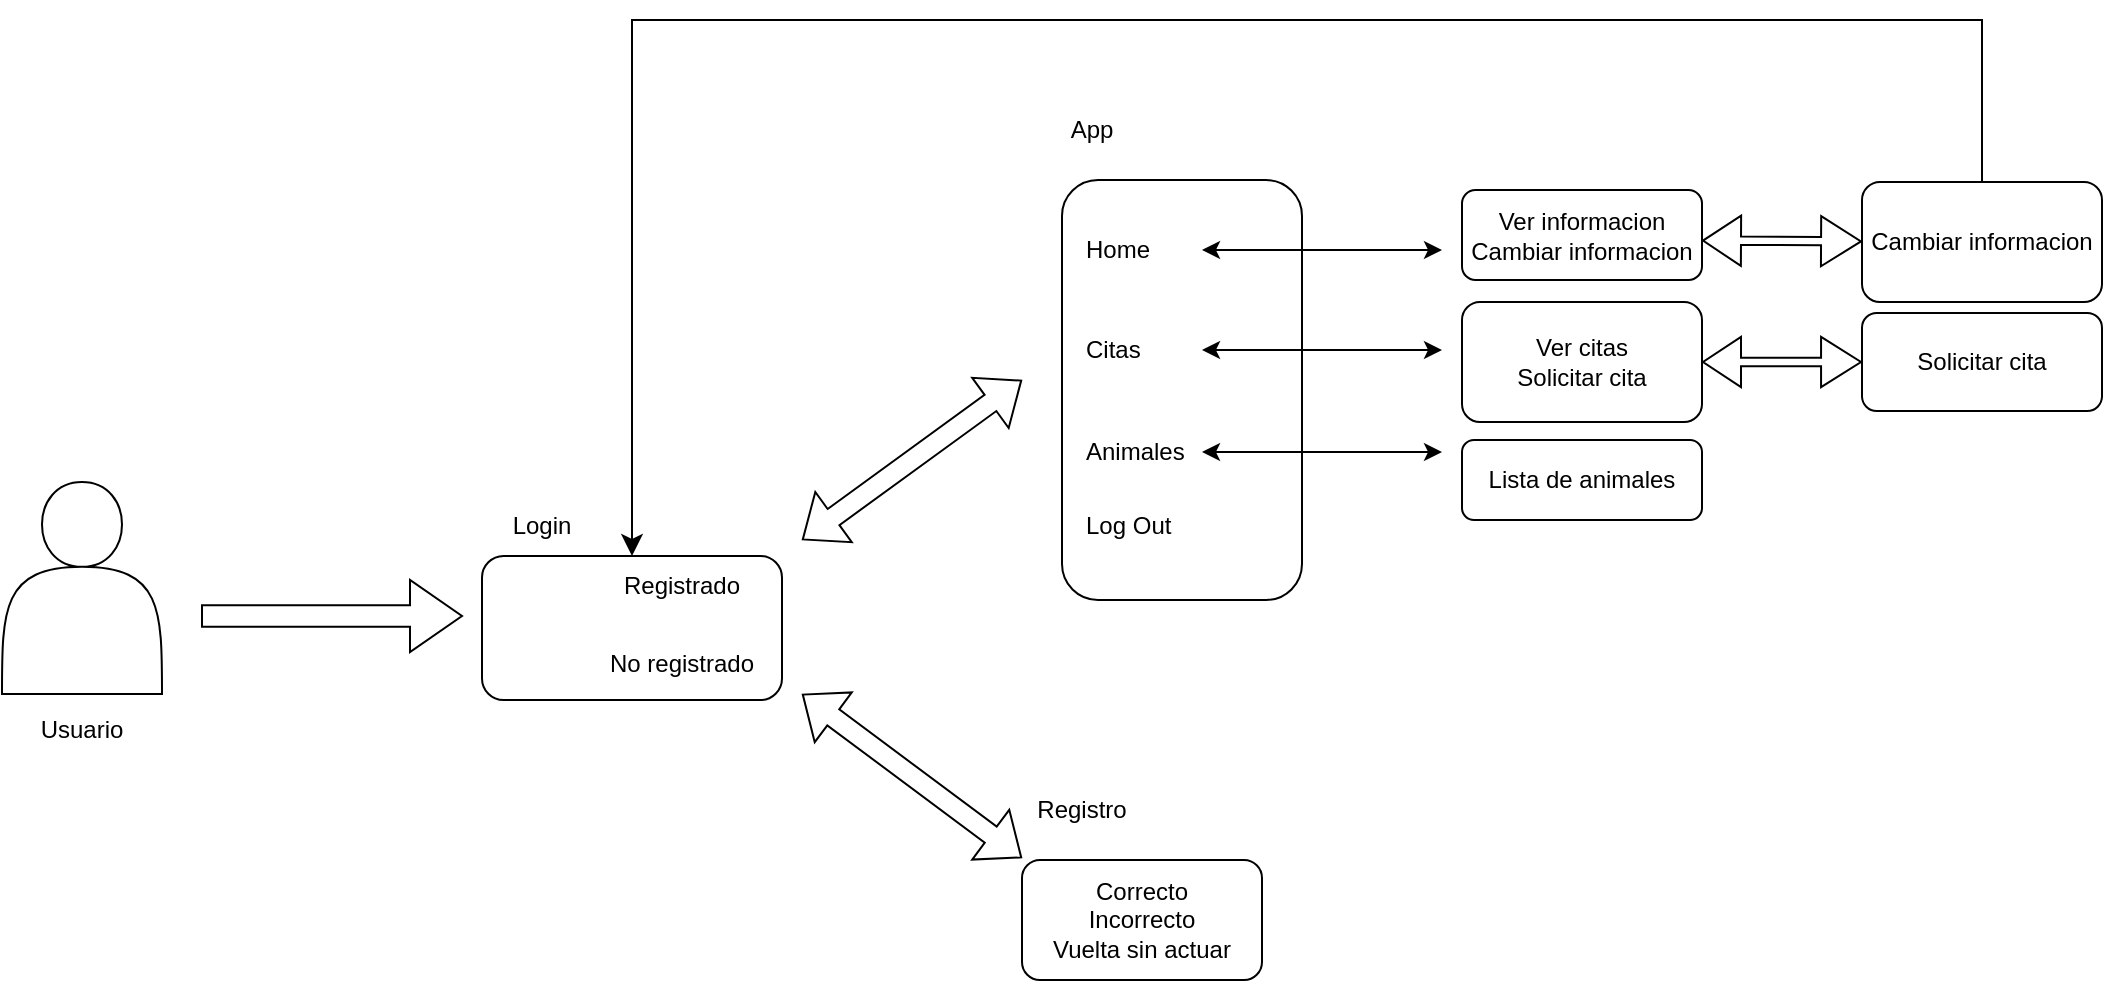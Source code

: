 <mxfile version="26.1.1">
  <diagram name="Página-1" id="QNGv3FQ6Tv-FmEkVCdZH">
    <mxGraphModel dx="1430" dy="825" grid="0" gridSize="10" guides="1" tooltips="1" connect="1" arrows="1" fold="1" page="0" pageScale="1" pageWidth="1169" pageHeight="827" math="0" shadow="0">
      <root>
        <mxCell id="0" />
        <mxCell id="1" parent="0" />
        <mxCell id="Imak_n_gy1CgfiSC1ntB-5" value="" style="shape=actor;whiteSpace=wrap;html=1;" vertex="1" parent="1">
          <mxGeometry x="40" y="331" width="80" height="106" as="geometry" />
        </mxCell>
        <mxCell id="Imak_n_gy1CgfiSC1ntB-6" value="" style="shape=singleArrow;whiteSpace=wrap;html=1;" vertex="1" parent="1">
          <mxGeometry x="140" y="380" width="130" height="36" as="geometry" />
        </mxCell>
        <mxCell id="Imak_n_gy1CgfiSC1ntB-8" value="" style="rounded=1;whiteSpace=wrap;html=1;" vertex="1" parent="1">
          <mxGeometry x="280" y="368" width="150" height="72" as="geometry" />
        </mxCell>
        <mxCell id="Imak_n_gy1CgfiSC1ntB-9" value="Login" style="text;html=1;align=center;verticalAlign=middle;whiteSpace=wrap;rounded=0;" vertex="1" parent="1">
          <mxGeometry x="280" y="338" width="60" height="30" as="geometry" />
        </mxCell>
        <mxCell id="Imak_n_gy1CgfiSC1ntB-10" value="" style="shape=flexArrow;endArrow=classic;startArrow=classic;html=1;rounded=0;" edge="1" parent="1">
          <mxGeometry width="100" height="100" relative="1" as="geometry">
            <mxPoint x="440" y="360" as="sourcePoint" />
            <mxPoint x="550" y="280" as="targetPoint" />
          </mxGeometry>
        </mxCell>
        <mxCell id="Imak_n_gy1CgfiSC1ntB-11" value="" style="shape=flexArrow;endArrow=classic;startArrow=classic;html=1;rounded=0;" edge="1" parent="1">
          <mxGeometry width="100" height="100" relative="1" as="geometry">
            <mxPoint x="440" y="437" as="sourcePoint" />
            <mxPoint x="550" y="519" as="targetPoint" />
          </mxGeometry>
        </mxCell>
        <mxCell id="Imak_n_gy1CgfiSC1ntB-12" value="Registrado" style="text;html=1;align=center;verticalAlign=middle;whiteSpace=wrap;rounded=0;" vertex="1" parent="1">
          <mxGeometry x="350" y="368" width="60" height="30" as="geometry" />
        </mxCell>
        <mxCell id="Imak_n_gy1CgfiSC1ntB-13" value="No registrado&lt;div&gt;&lt;br&gt;&lt;/div&gt;" style="text;html=1;align=center;verticalAlign=middle;whiteSpace=wrap;rounded=0;" vertex="1" parent="1">
          <mxGeometry x="340" y="414" width="80" height="30" as="geometry" />
        </mxCell>
        <mxCell id="Imak_n_gy1CgfiSC1ntB-14" value="Correcto&lt;div&gt;Incorrecto&lt;/div&gt;&lt;div&gt;Vuelta sin actuar&lt;/div&gt;" style="rounded=1;whiteSpace=wrap;html=1;" vertex="1" parent="1">
          <mxGeometry x="550" y="520" width="120" height="60" as="geometry" />
        </mxCell>
        <mxCell id="Imak_n_gy1CgfiSC1ntB-15" value="" style="rounded=1;whiteSpace=wrap;html=1;" vertex="1" parent="1">
          <mxGeometry x="570" y="180" width="120" height="210" as="geometry" />
        </mxCell>
        <mxCell id="Imak_n_gy1CgfiSC1ntB-16" value="App" style="text;html=1;align=center;verticalAlign=middle;whiteSpace=wrap;rounded=0;" vertex="1" parent="1">
          <mxGeometry x="555" y="140" width="60" height="30" as="geometry" />
        </mxCell>
        <mxCell id="Imak_n_gy1CgfiSC1ntB-17" value="Usuario" style="text;html=1;align=center;verticalAlign=middle;whiteSpace=wrap;rounded=0;" vertex="1" parent="1">
          <mxGeometry x="50" y="440" width="60" height="30" as="geometry" />
        </mxCell>
        <mxCell id="Imak_n_gy1CgfiSC1ntB-18" value="Registro" style="text;html=1;align=center;verticalAlign=middle;whiteSpace=wrap;rounded=0;" vertex="1" parent="1">
          <mxGeometry x="550" y="480" width="60" height="30" as="geometry" />
        </mxCell>
        <mxCell id="Imak_n_gy1CgfiSC1ntB-19" value="Home" style="text;html=1;align=left;verticalAlign=middle;whiteSpace=wrap;rounded=0;" vertex="1" parent="1">
          <mxGeometry x="580" y="200" width="60" height="30" as="geometry" />
        </mxCell>
        <mxCell id="Imak_n_gy1CgfiSC1ntB-20" value="Citas" style="text;html=1;align=left;verticalAlign=middle;whiteSpace=wrap;rounded=0;" vertex="1" parent="1">
          <mxGeometry x="580" y="250" width="60" height="30" as="geometry" />
        </mxCell>
        <mxCell id="Imak_n_gy1CgfiSC1ntB-21" value="Animales" style="text;html=1;align=left;verticalAlign=middle;whiteSpace=wrap;rounded=0;" vertex="1" parent="1">
          <mxGeometry x="580" y="301" width="60" height="30" as="geometry" />
        </mxCell>
        <mxCell id="Imak_n_gy1CgfiSC1ntB-27" value="" style="endArrow=classic;startArrow=classic;html=1;rounded=0;" edge="1" parent="1" source="Imak_n_gy1CgfiSC1ntB-19">
          <mxGeometry width="50" height="50" relative="1" as="geometry">
            <mxPoint x="760" y="230" as="sourcePoint" />
            <mxPoint x="760" y="215" as="targetPoint" />
          </mxGeometry>
        </mxCell>
        <mxCell id="Imak_n_gy1CgfiSC1ntB-28" value="" style="endArrow=classic;startArrow=classic;html=1;rounded=0;" edge="1" parent="1" source="Imak_n_gy1CgfiSC1ntB-20">
          <mxGeometry width="50" height="50" relative="1" as="geometry">
            <mxPoint x="720" y="390" as="sourcePoint" />
            <mxPoint x="760" y="265" as="targetPoint" />
          </mxGeometry>
        </mxCell>
        <mxCell id="Imak_n_gy1CgfiSC1ntB-29" value="" style="endArrow=classic;startArrow=classic;html=1;rounded=0;" edge="1" parent="1" source="Imak_n_gy1CgfiSC1ntB-21">
          <mxGeometry width="50" height="50" relative="1" as="geometry">
            <mxPoint x="720" y="390" as="sourcePoint" />
            <mxPoint x="760" y="316" as="targetPoint" />
          </mxGeometry>
        </mxCell>
        <mxCell id="Imak_n_gy1CgfiSC1ntB-30" value="Log Out" style="text;html=1;align=left;verticalAlign=middle;whiteSpace=wrap;rounded=0;" vertex="1" parent="1">
          <mxGeometry x="580" y="338" width="60" height="30" as="geometry" />
        </mxCell>
        <mxCell id="Imak_n_gy1CgfiSC1ntB-31" value="Ver citas&lt;div&gt;Solicitar cita&lt;/div&gt;" style="rounded=1;whiteSpace=wrap;html=1;" vertex="1" parent="1">
          <mxGeometry x="770" y="241" width="120" height="60" as="geometry" />
        </mxCell>
        <mxCell id="Imak_n_gy1CgfiSC1ntB-32" value="Ver informacion&lt;div&gt;Cambiar informacion&lt;/div&gt;" style="rounded=1;whiteSpace=wrap;html=1;" vertex="1" parent="1">
          <mxGeometry x="770" y="185" width="120" height="45" as="geometry" />
        </mxCell>
        <mxCell id="Imak_n_gy1CgfiSC1ntB-33" value="Lista de animales" style="rounded=1;whiteSpace=wrap;html=1;" vertex="1" parent="1">
          <mxGeometry x="770" y="310" width="120" height="40" as="geometry" />
        </mxCell>
        <mxCell id="Imak_n_gy1CgfiSC1ntB-36" value="Cambiar informacion" style="rounded=1;whiteSpace=wrap;html=1;" vertex="1" parent="1">
          <mxGeometry x="970" y="181" width="120" height="60" as="geometry" />
        </mxCell>
        <mxCell id="Imak_n_gy1CgfiSC1ntB-37" value="" style="shape=flexArrow;endArrow=classic;startArrow=classic;html=1;rounded=0;width=4.138;endSize=6.324;" edge="1" parent="1" target="Imak_n_gy1CgfiSC1ntB-36">
          <mxGeometry width="100" height="100" relative="1" as="geometry">
            <mxPoint x="890" y="210.281" as="sourcePoint" />
            <mxPoint x="970" y="211.71" as="targetPoint" />
          </mxGeometry>
        </mxCell>
        <mxCell id="Imak_n_gy1CgfiSC1ntB-38" value="" style="edgeStyle=elbowEdgeStyle;elbow=horizontal;endArrow=classic;html=1;curved=0;rounded=0;endSize=8;startSize=8;" edge="1" parent="1" source="Imak_n_gy1CgfiSC1ntB-36" target="Imak_n_gy1CgfiSC1ntB-8">
          <mxGeometry width="50" height="50" relative="1" as="geometry">
            <mxPoint x="970" y="120" as="sourcePoint" />
            <mxPoint x="1020" y="70" as="targetPoint" />
            <Array as="points">
              <mxPoint x="640" y="100" />
            </Array>
          </mxGeometry>
        </mxCell>
        <mxCell id="Imak_n_gy1CgfiSC1ntB-39" value="Solicitar cita" style="rounded=1;whiteSpace=wrap;html=1;" vertex="1" parent="1">
          <mxGeometry x="970" y="246.5" width="120" height="49" as="geometry" />
        </mxCell>
        <mxCell id="Imak_n_gy1CgfiSC1ntB-40" value="" style="shape=flexArrow;endArrow=classic;startArrow=classic;html=1;rounded=0;width=4.138;endSize=6.324;exitX=1;exitY=0.5;exitDx=0;exitDy=0;" edge="1" parent="1" target="Imak_n_gy1CgfiSC1ntB-39" source="Imak_n_gy1CgfiSC1ntB-31">
          <mxGeometry width="100" height="100" relative="1" as="geometry">
            <mxPoint x="890" y="267.5" as="sourcePoint" />
            <mxPoint x="970" y="277.21" as="targetPoint" />
          </mxGeometry>
        </mxCell>
      </root>
    </mxGraphModel>
  </diagram>
</mxfile>
